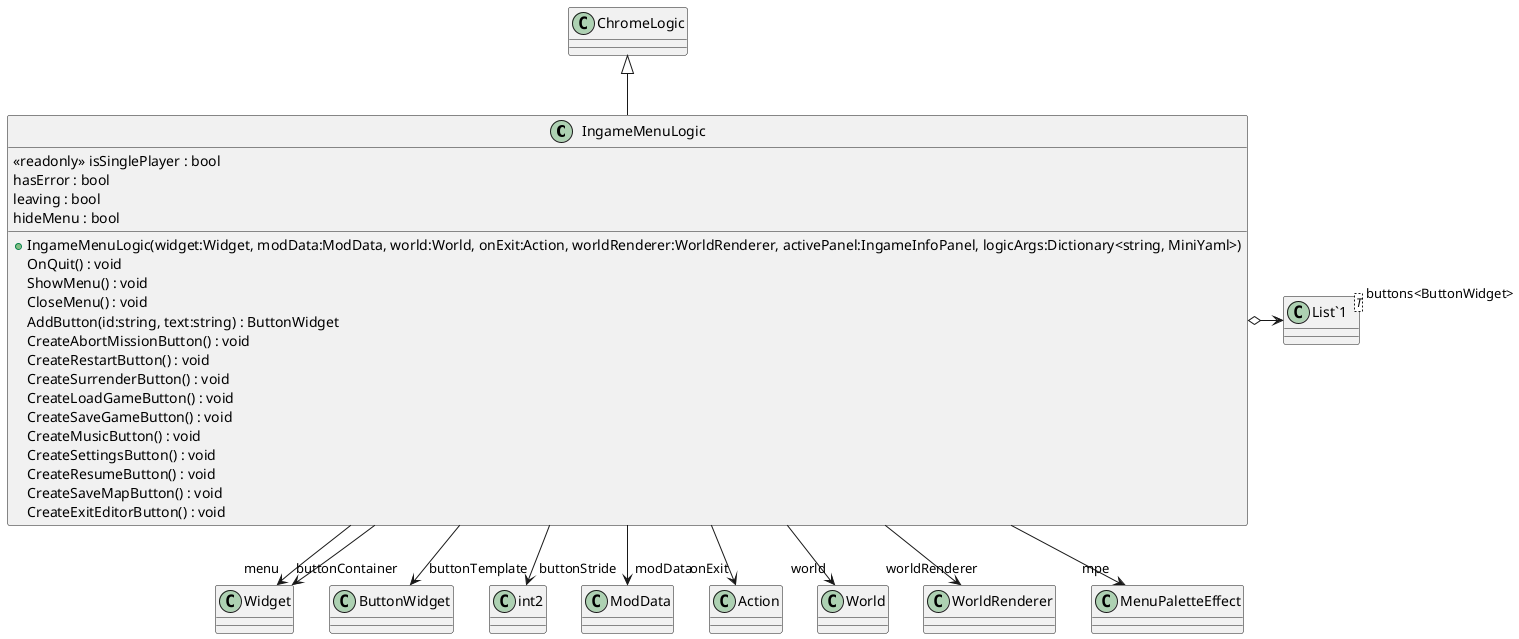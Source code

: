 @startuml
class IngameMenuLogic {
    <<readonly>> isSinglePlayer : bool
    hasError : bool
    leaving : bool
    hideMenu : bool
    + IngameMenuLogic(widget:Widget, modData:ModData, world:World, onExit:Action, worldRenderer:WorldRenderer, activePanel:IngameInfoPanel, logicArgs:Dictionary<string, MiniYaml>)
    OnQuit() : void
    ShowMenu() : void
    CloseMenu() : void
    AddButton(id:string, text:string) : ButtonWidget
    CreateAbortMissionButton() : void
    CreateRestartButton() : void
    CreateSurrenderButton() : void
    CreateLoadGameButton() : void
    CreateSaveGameButton() : void
    CreateMusicButton() : void
    CreateSettingsButton() : void
    CreateResumeButton() : void
    CreateSaveMapButton() : void
    CreateExitEditorButton() : void
}
class "List`1"<T> {
}
ChromeLogic <|-- IngameMenuLogic
IngameMenuLogic --> "menu" Widget
IngameMenuLogic --> "buttonContainer" Widget
IngameMenuLogic --> "buttonTemplate" ButtonWidget
IngameMenuLogic --> "buttonStride" int2
IngameMenuLogic o-> "buttons<ButtonWidget>" "List`1"
IngameMenuLogic --> "modData" ModData
IngameMenuLogic --> "onExit" Action
IngameMenuLogic --> "world" World
IngameMenuLogic --> "worldRenderer" WorldRenderer
IngameMenuLogic --> "mpe" MenuPaletteEffect
@enduml
